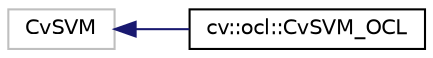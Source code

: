 digraph "Graphical Class Hierarchy"
{
 // LATEX_PDF_SIZE
  edge [fontname="Helvetica",fontsize="10",labelfontname="Helvetica",labelfontsize="10"];
  node [fontname="Helvetica",fontsize="10",shape=record];
  rankdir="LR";
  Node0 [label="CvSVM",height=0.2,width=0.4,color="grey75", fillcolor="white", style="filled",tooltip=" "];
  Node0 -> Node1 [dir="back",color="midnightblue",fontsize="10",style="solid",fontname="Helvetica"];
  Node1 [label="cv::ocl::CvSVM_OCL",height=0.2,width=0.4,color="black", fillcolor="white", style="filled",URL="$classcv_1_1ocl_1_1_cv_s_v_m___o_c_l.html",tooltip=" "];
}
